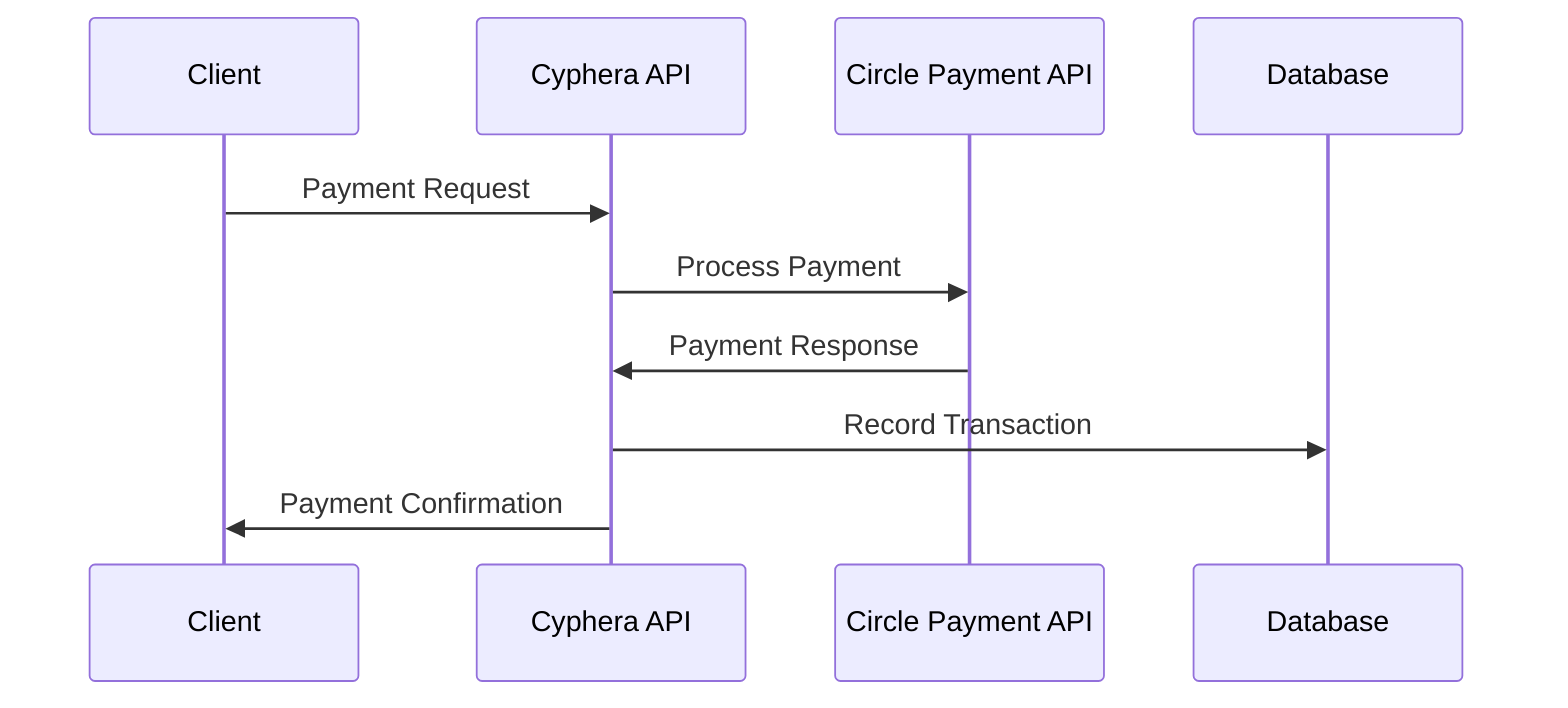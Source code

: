 sequenceDiagram
    participant Client
    participant API as Cyphera API
    participant Circle as Circle Payment API
    participant DB as Database
    
    Client->>API: Payment Request
    API->>Circle: Process Payment
    Circle->>API: Payment Response
    API->>DB: Record Transaction
    API->>Client: Payment Confirmation